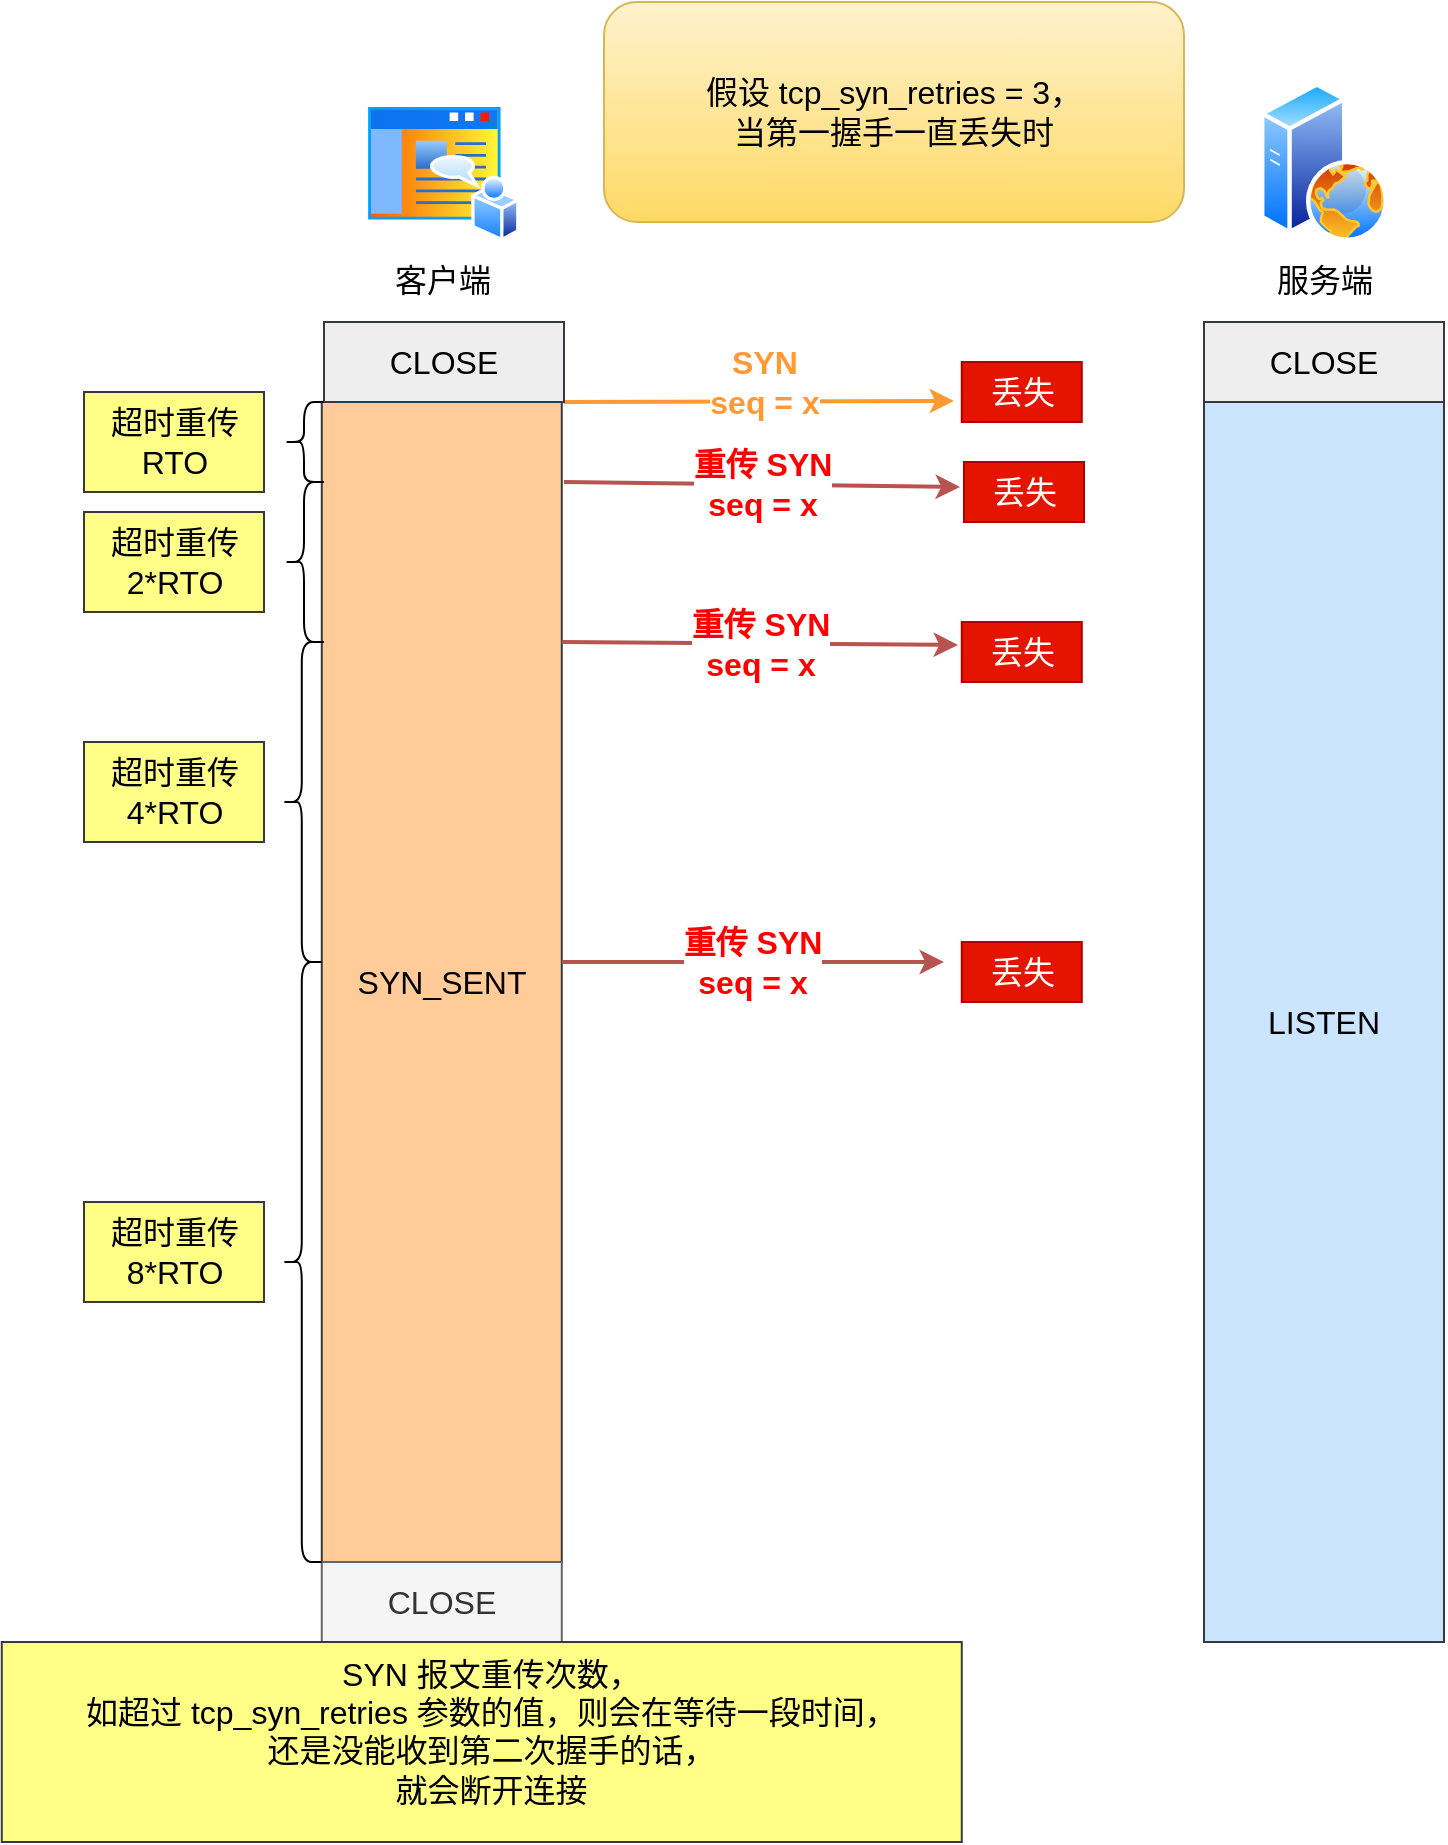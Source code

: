 <mxfile version="20.2.4" type="github">
  <diagram id="wu6pgjA1frvF403H3q0h" name="第 1 页">
    <mxGraphModel dx="1773" dy="1731" grid="1" gridSize="10" guides="1" tooltips="1" connect="1" arrows="1" fold="1" page="1" pageScale="1" pageWidth="827" pageHeight="1169" math="0" shadow="0">
      <root>
        <mxCell id="0" />
        <mxCell id="1" parent="0" />
        <mxCell id="Yr_fBWCwj4eAoXx8XVEz-8" value="&lt;font color=&quot;#ff9933&quot;&gt;&lt;b&gt;SYN&lt;br&gt;seq = x&lt;/b&gt;&lt;/font&gt;" style="rounded=0;orthogonalLoop=1;jettySize=auto;html=1;fontSize=16;exitX=1;exitY=1;exitDx=0;exitDy=0;fillColor=#ffcd28;gradientColor=#ffa500;strokeColor=#FF9933;strokeWidth=2;entryX=-0.065;entryY=0.65;entryDx=0;entryDy=0;entryPerimeter=0;" edge="1" parent="1" source="Yr_fBWCwj4eAoXx8XVEz-3" target="Yr_fBWCwj4eAoXx8XVEz-22">
          <mxGeometry x="0.026" y="10" relative="1" as="geometry">
            <mxPoint x="430" y="160" as="targetPoint" />
            <mxPoint as="offset" />
          </mxGeometry>
        </mxCell>
        <mxCell id="Yr_fBWCwj4eAoXx8XVEz-2" value="SYN_SENT" style="rounded=0;whiteSpace=wrap;html=1;fontSize=16;fillColor=#ffcc99;strokeColor=#36393d;" vertex="1" parent="1">
          <mxGeometry x="118.89" y="160" width="120" height="580" as="geometry" />
        </mxCell>
        <mxCell id="Yr_fBWCwj4eAoXx8XVEz-3" value="CLOSE" style="rounded=0;whiteSpace=wrap;html=1;fontSize=16;fillColor=#eeeeee;strokeColor=#36393d;" vertex="1" parent="1">
          <mxGeometry x="120" y="120" width="120" height="40" as="geometry" />
        </mxCell>
        <mxCell id="Yr_fBWCwj4eAoXx8XVEz-4" value="LISTEN" style="rounded=0;whiteSpace=wrap;html=1;fontSize=16;fillColor=#cce5ff;strokeColor=#36393d;" vertex="1" parent="1">
          <mxGeometry x="560" y="160" width="120" height="620" as="geometry" />
        </mxCell>
        <mxCell id="Yr_fBWCwj4eAoXx8XVEz-5" value="CLOSE" style="rounded=0;whiteSpace=wrap;html=1;fontSize=16;fillColor=#eeeeee;strokeColor=#36393d;" vertex="1" parent="1">
          <mxGeometry x="560" y="120" width="120" height="40" as="geometry" />
        </mxCell>
        <mxCell id="Yr_fBWCwj4eAoXx8XVEz-10" value="" style="shape=curlyBracket;whiteSpace=wrap;html=1;rounded=1;fontSize=16;" vertex="1" parent="1">
          <mxGeometry x="100" y="160" width="20" height="40" as="geometry" />
        </mxCell>
        <mxCell id="Yr_fBWCwj4eAoXx8XVEz-11" value="超时重传 &lt;br&gt;RTO" style="text;html=1;align=center;verticalAlign=middle;resizable=0;points=[];autosize=1;strokeColor=#36393d;fillColor=#ffff88;fontSize=16;" vertex="1" parent="1">
          <mxGeometry y="155" width="90" height="50" as="geometry" />
        </mxCell>
        <mxCell id="Yr_fBWCwj4eAoXx8XVEz-12" value="&lt;font color=&quot;#ff0000&quot;&gt;&lt;b&gt;重传 SYN&lt;br&gt;seq = x&lt;/b&gt;&lt;/font&gt;" style="rounded=0;orthogonalLoop=1;jettySize=auto;html=1;fontSize=16;fillColor=#f8cecc;strokeColor=#b85450;gradientColor=#ea6b66;strokeWidth=2;entryX=-0.033;entryY=0.417;entryDx=0;entryDy=0;entryPerimeter=0;" edge="1" parent="1" target="Yr_fBWCwj4eAoXx8XVEz-23">
          <mxGeometry relative="1" as="geometry">
            <mxPoint x="440" y="200" as="targetPoint" />
            <mxPoint x="240" y="200" as="sourcePoint" />
            <mxPoint as="offset" />
          </mxGeometry>
        </mxCell>
        <mxCell id="Yr_fBWCwj4eAoXx8XVEz-13" value="" style="shape=curlyBracket;whiteSpace=wrap;html=1;rounded=1;fontSize=16;" vertex="1" parent="1">
          <mxGeometry x="100" y="200" width="20" height="80" as="geometry" />
        </mxCell>
        <mxCell id="Yr_fBWCwj4eAoXx8XVEz-15" value="超时重传&lt;br&gt;2*RTO" style="text;html=1;align=center;verticalAlign=middle;resizable=0;points=[];autosize=1;strokeColor=#36393d;fillColor=#ffff88;fontSize=16;" vertex="1" parent="1">
          <mxGeometry y="215" width="90" height="50" as="geometry" />
        </mxCell>
        <mxCell id="Yr_fBWCwj4eAoXx8XVEz-20" value="CLOSE" style="rounded=0;whiteSpace=wrap;html=1;fontSize=16;fillColor=#f5f5f5;fontColor=#333333;strokeColor=#666666;" vertex="1" parent="1">
          <mxGeometry x="118.89" y="740" width="120" height="40" as="geometry" />
        </mxCell>
        <mxCell id="Yr_fBWCwj4eAoXx8XVEz-22" value="丢失" style="text;html=1;align=center;verticalAlign=middle;resizable=0;points=[];autosize=1;strokeColor=#B20000;fillColor=#e51400;fontSize=16;fontColor=#ffffff;" vertex="1" parent="1">
          <mxGeometry x="438.89" y="140" width="60" height="30" as="geometry" />
        </mxCell>
        <mxCell id="Yr_fBWCwj4eAoXx8XVEz-23" value="丢失" style="text;html=1;align=center;verticalAlign=middle;resizable=0;points=[];autosize=1;strokeColor=#B20000;fillColor=#e51400;fontSize=16;fontColor=#ffffff;" vertex="1" parent="1">
          <mxGeometry x="440" y="190" width="60" height="30" as="geometry" />
        </mxCell>
        <mxCell id="Yr_fBWCwj4eAoXx8XVEz-26" value="客户端" style="aspect=fixed;perimeter=ellipsePerimeter;html=1;align=center;shadow=0;dashed=0;spacingTop=3;image;image=img/lib/active_directory/home_page.svg;fontSize=16;" vertex="1" parent="1">
          <mxGeometry x="140" y="10" width="77.78" height="70" as="geometry" />
        </mxCell>
        <mxCell id="Yr_fBWCwj4eAoXx8XVEz-27" value="服务端" style="aspect=fixed;perimeter=ellipsePerimeter;html=1;align=center;shadow=0;dashed=0;spacingTop=3;image;image=img/lib/active_directory/web_server.svg;fontSize=16;" vertex="1" parent="1">
          <mxGeometry x="588" width="64" height="80" as="geometry" />
        </mxCell>
        <mxCell id="Yr_fBWCwj4eAoXx8XVEz-28" value="&lt;b style=&quot;color: rgb(255, 0, 0);&quot;&gt;重传&amp;nbsp;&lt;/b&gt;&lt;font color=&quot;#ff0000&quot;&gt;&lt;b&gt;SYN&lt;br&gt;seq = x&lt;/b&gt;&lt;/font&gt;" style="rounded=0;orthogonalLoop=1;jettySize=auto;html=1;fontSize=16;fillColor=#f8cecc;strokeColor=#b85450;gradientColor=#ea6b66;strokeWidth=2;entryX=-0.031;entryY=0.383;entryDx=0;entryDy=0;entryPerimeter=0;" edge="1" parent="1" target="Yr_fBWCwj4eAoXx8XVEz-29">
          <mxGeometry relative="1" as="geometry">
            <mxPoint x="438.89" y="280" as="targetPoint" />
            <mxPoint x="238.89" y="280" as="sourcePoint" />
            <mxPoint as="offset" />
          </mxGeometry>
        </mxCell>
        <mxCell id="Yr_fBWCwj4eAoXx8XVEz-29" value="丢失" style="text;html=1;align=center;verticalAlign=middle;resizable=0;points=[];autosize=1;strokeColor=#B20000;fillColor=#e51400;fontSize=16;fontColor=#ffffff;" vertex="1" parent="1">
          <mxGeometry x="438.89" y="270" width="60" height="30" as="geometry" />
        </mxCell>
        <mxCell id="Yr_fBWCwj4eAoXx8XVEz-30" value="" style="shape=curlyBracket;whiteSpace=wrap;html=1;rounded=1;fontSize=16;" vertex="1" parent="1">
          <mxGeometry x="98.89" y="280" width="20" height="160" as="geometry" />
        </mxCell>
        <mxCell id="Yr_fBWCwj4eAoXx8XVEz-31" value="&lt;b style=&quot;color: rgb(255, 0, 0);&quot;&gt;重传&amp;nbsp;&lt;/b&gt;&lt;font color=&quot;#ff0000&quot;&gt;&lt;b&gt;SYN&lt;br&gt;seq = x&lt;/b&gt;&lt;/font&gt;" style="rounded=0;orthogonalLoop=1;jettySize=auto;html=1;fontSize=16;fillColor=#f8cecc;strokeColor=#b85450;gradientColor=#ea6b66;strokeWidth=2;" edge="1" parent="1">
          <mxGeometry relative="1" as="geometry">
            <mxPoint x="430" y="440" as="targetPoint" />
            <mxPoint x="238.89" y="440" as="sourcePoint" />
            <mxPoint as="offset" />
          </mxGeometry>
        </mxCell>
        <mxCell id="Yr_fBWCwj4eAoXx8XVEz-32" value="丢失" style="text;html=1;align=center;verticalAlign=middle;resizable=0;points=[];autosize=1;strokeColor=#B20000;fillColor=#e51400;fontSize=16;fontColor=#ffffff;" vertex="1" parent="1">
          <mxGeometry x="438.89" y="430" width="60" height="30" as="geometry" />
        </mxCell>
        <mxCell id="Yr_fBWCwj4eAoXx8XVEz-33" value="" style="shape=curlyBracket;whiteSpace=wrap;html=1;rounded=1;fontSize=16;" vertex="1" parent="1">
          <mxGeometry x="98.89" y="440" width="20" height="300" as="geometry" />
        </mxCell>
        <mxCell id="Yr_fBWCwj4eAoXx8XVEz-38" value="超时重传&lt;br&gt;4*RTO" style="text;html=1;align=center;verticalAlign=middle;resizable=0;points=[];autosize=1;strokeColor=#36393d;fillColor=#ffff88;fontSize=16;" vertex="1" parent="1">
          <mxGeometry y="330" width="90" height="50" as="geometry" />
        </mxCell>
        <mxCell id="Yr_fBWCwj4eAoXx8XVEz-39" value="超时重传&lt;br&gt;8*RTO" style="text;html=1;align=center;verticalAlign=middle;resizable=0;points=[];autosize=1;strokeColor=#36393d;fillColor=#ffff88;fontSize=16;" vertex="1" parent="1">
          <mxGeometry y="560" width="90" height="50" as="geometry" />
        </mxCell>
        <mxCell id="Yr_fBWCwj4eAoXx8XVEz-43" value="&lt;meta charset=&quot;utf-8&quot;&gt;&lt;blockquote style=&quot;font-family: Helvetica; font-size: 16px; font-style: normal; font-variant-ligatures: normal; font-variant-caps: normal; font-weight: 400; letter-spacing: normal; orphans: 2; text-align: center; text-indent: 0px; text-transform: none; widows: 2; word-spacing: 0px; -webkit-text-stroke-width: 0px; text-decoration-thickness: initial; text-decoration-style: initial; text-decoration-color: initial; color: rgb(0, 0, 0); margin: 0px 0px 0px 40px; border: none; padding: 0px;&quot;&gt;SYN 报文重传次数，&lt;/blockquote&gt;&lt;blockquote style=&quot;font-family: Helvetica; font-size: 16px; font-style: normal; font-variant-ligatures: normal; font-variant-caps: normal; font-weight: 400; letter-spacing: normal; orphans: 2; text-align: center; text-indent: 0px; text-transform: none; widows: 2; word-spacing: 0px; -webkit-text-stroke-width: 0px; text-decoration-thickness: initial; text-decoration-style: initial; text-decoration-color: initial; color: rgb(0, 0, 0); margin: 0px 0px 0px 40px; border: none; padding: 0px;&quot;&gt;&lt;span style=&quot;&quot;&gt;如超过 tcp_syn_retries 参数的值，&lt;/span&gt;&lt;span style=&quot;&quot;&gt;则会在等待一段时间，&lt;/span&gt;&lt;/blockquote&gt;&lt;blockquote style=&quot;font-family: Helvetica; font-size: 16px; font-style: normal; font-variant-ligatures: normal; font-variant-caps: normal; font-weight: 400; letter-spacing: normal; orphans: 2; text-align: center; text-indent: 0px; text-transform: none; widows: 2; word-spacing: 0px; -webkit-text-stroke-width: 0px; text-decoration-thickness: initial; text-decoration-style: initial; text-decoration-color: initial; color: rgb(0, 0, 0); margin: 0px 0px 0px 40px; border: none; padding: 0px;&quot;&gt;还是没能收到第二次握手的话，&lt;/blockquote&gt;&lt;blockquote style=&quot;font-family: Helvetica; font-size: 16px; font-style: normal; font-variant-ligatures: normal; font-variant-caps: normal; font-weight: 400; letter-spacing: normal; orphans: 2; text-align: center; text-indent: 0px; text-transform: none; widows: 2; word-spacing: 0px; -webkit-text-stroke-width: 0px; text-decoration-thickness: initial; text-decoration-style: initial; text-decoration-color: initial; color: rgb(0, 0, 0); margin: 0px 0px 0px 40px; border: none; padding: 0px;&quot;&gt;就会断开连接&lt;/blockquote&gt;" style="text;whiteSpace=wrap;html=1;fontSize=16;fillColor=#ffff88;strokeColor=#36393d;labelBackgroundColor=none;" vertex="1" parent="1">
          <mxGeometry x="-41.11" y="780" width="480" height="100" as="geometry" />
        </mxCell>
        <mxCell id="Yr_fBWCwj4eAoXx8XVEz-46" value="假设&amp;nbsp;&lt;span style=&quot;color: rgb(0, 0, 0);&quot;&gt;tcp_syn_retries = 3，&lt;/span&gt;&lt;span style=&quot;color: rgb(0, 0, 0);&quot;&gt;&lt;br&gt;当第一握手一直丢失时&lt;/span&gt;" style="rounded=1;whiteSpace=wrap;html=1;fontSize=16;fillColor=#fff2cc;gradientColor=#ffd966;strokeColor=#d6b656;" vertex="1" parent="1">
          <mxGeometry x="260" y="-40" width="290" height="110" as="geometry" />
        </mxCell>
      </root>
    </mxGraphModel>
  </diagram>
</mxfile>

